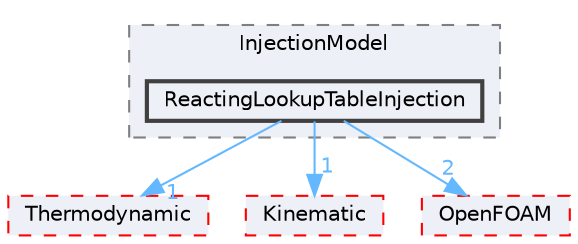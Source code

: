 digraph "src/lagrangian/intermediate/submodels/Reacting/InjectionModel/ReactingLookupTableInjection"
{
 // LATEX_PDF_SIZE
  bgcolor="transparent";
  edge [fontname=Helvetica,fontsize=10,labelfontname=Helvetica,labelfontsize=10];
  node [fontname=Helvetica,fontsize=10,shape=box,height=0.2,width=0.4];
  compound=true
  subgraph clusterdir_99cea6cd39e818ee5c6cd7c6b4076848 {
    graph [ bgcolor="#edf0f7", pencolor="grey50", label="InjectionModel", fontname=Helvetica,fontsize=10 style="filled,dashed", URL="dir_99cea6cd39e818ee5c6cd7c6b4076848.html",tooltip=""]
  dir_b46cafb7bd5dfe91616c78d581025ca4 [label="ReactingLookupTableInjection", fillcolor="#edf0f7", color="grey25", style="filled,bold", URL="dir_b46cafb7bd5dfe91616c78d581025ca4.html",tooltip=""];
  }
  dir_1eb96833a2ea895c5b0d51c02e19e221 [label="Thermodynamic", fillcolor="#edf0f7", color="red", style="filled,dashed", URL="dir_1eb96833a2ea895c5b0d51c02e19e221.html",tooltip=""];
  dir_280ce042c33ce1e00a1fb89491254772 [label="Kinematic", fillcolor="#edf0f7", color="red", style="filled,dashed", URL="dir_280ce042c33ce1e00a1fb89491254772.html",tooltip=""];
  dir_c5473ff19b20e6ec4dfe5c310b3778a8 [label="OpenFOAM", fillcolor="#edf0f7", color="red", style="filled,dashed", URL="dir_c5473ff19b20e6ec4dfe5c310b3778a8.html",tooltip=""];
  dir_b46cafb7bd5dfe91616c78d581025ca4->dir_1eb96833a2ea895c5b0d51c02e19e221 [headlabel="1", labeldistance=1.5 headhref="dir_003219_004011.html" href="dir_003219_004011.html" color="steelblue1" fontcolor="steelblue1"];
  dir_b46cafb7bd5dfe91616c78d581025ca4->dir_280ce042c33ce1e00a1fb89491254772 [headlabel="1", labeldistance=1.5 headhref="dir_003219_002016.html" href="dir_003219_002016.html" color="steelblue1" fontcolor="steelblue1"];
  dir_b46cafb7bd5dfe91616c78d581025ca4->dir_c5473ff19b20e6ec4dfe5c310b3778a8 [headlabel="2", labeldistance=1.5 headhref="dir_003219_002695.html" href="dir_003219_002695.html" color="steelblue1" fontcolor="steelblue1"];
}
